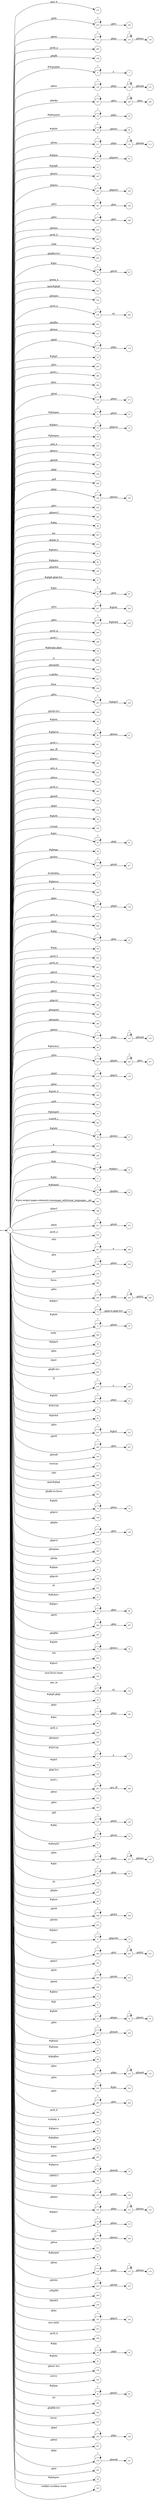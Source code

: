 digraph NFA {
  rankdir=LR;
  node [shape=circle, fontsize=10];
  __start [shape=point, label=""];
  __start -> 1;
  273 [label="273"];
  219 [label="219"];
  131 [label="131"];
  132 [label="132"];
  265 [label="265"];
  199 [label="199"];
  188 [label="188"];
  6 [label="6"];
  129 [label="129"];
  116 [label="116"];
  174 [label="174"];
  187 [label="187"];
  32 [label="32"];
  53 [label="53"];
  68 [label="68"];
  19 [label="19"];
  111 [label="111"];
  64 [label="64"];
  83 [label="83"];
  115 [label="115"];
  167 [label="167"];
  191 [label="191"];
  14 [label="14"];
  241 [label="241"];
  247 [label="247"];
  254 [label="254"];
  285 [label="285"];
  294 [label="294"];
  251 [label="251"];
  203 [label="203"];
  94 [label="94"];
  112 [label="112"];
  271 [label="271"];
  315 [label="315"];
  162 [label="162"];
  279 [label="279"];
  169 [label="169"];
  202 [label="202"];
  151 [label="151"];
  72 [label="72"];
  173 [label="173"];
  35 [label="35"];
  252 [label="252"];
  286 [label="286"];
  305 [label="305"];
  170 [label="170"];
  51 [label="51"];
  73 [label="73"];
  50 [label="50"];
  276 [label="276"];
  280 [label="280"];
  153 [label="153"];
  157 [label="157"];
  95 [label="95"];
  144 [label="144"];
  266 [label="266"];
  142 [label="142"];
  222 [label="222"];
  65 [label="65"];
  193 [label="193"];
  28 [label="28"];
  307 [label="307"];
  275 [label="275"];
  43 [label="43"];
  52 [label="52"];
  66 [label="66"];
  76 [label="76"];
  182 [label="182"];
  159 [label="159"];
  37 [label="37"];
  96 [label="96"];
  227 [label="227"];
  229 [label="229"];
  284 [label="284"];
  290 [label="290"];
  59 [label="59"];
  292 [label="292"];
  161 [label="161"];
  301 [label="301"];
  309 [label="309"];
  225 [label="225"];
  158 [label="158"];
  39 [label="39"];
  80 [label="80"];
  281 [label="281"];
  277 [label="277"];
  190 [label="190"];
  207 [label="207"];
  288 [label="288"];
  272 [label="272"];
  149 [label="149"];
  282 [label="282"];
  127 [label="127"];
  148 [label="148"];
  128 [label="128"];
  143 [label="143"];
  172 [label="172"];
  264 [label="264"];
  136 [label="136"];
  44 [label="44"];
  318 [label="318"];
  90 [label="90"];
  56 [label="56"];
  216 [label="216"];
  2 [label="2"];
  77 [label="77"];
  300 [label="300"];
  298 [label="298"];
  177 [label="177"];
  270 [label="270"];
  5 [label="5"];
  208 [label="208"];
  63 [label="63"];
  122 [label="122"];
  31 [label="31"];
  99 [label="99"];
  74 [label="74"];
  283 [label="283"];
  291 [label="291"];
  70 [label="70"];
  223 [label="223"];
  274 [label="274"];
  166 [label="166"];
  180 [label="180"];
  110 [label="110"];
  49 [label="49"];
  195 [label="195"];
  220 [label="220"];
  164 [label="164"];
  160 [label="160"];
  217 [label="217"];
  117 [label="117"];
  98 [label="98"];
  235 [label="235"];
  175 [label="175"];
  242 [label="242"];
  257 [label="257"];
  236 [label="236"];
  100 [label="100"];
  259 [label="259"];
  267 [label="267"];
  55 [label="55"];
  303 [label="303"];
  26 [label="26"];
  250 [label="250"];
  313 [label="313"];
  256 [label="256"];
  9 [label="9"];
  11 [label="11"];
  48 [label="48"];
  101 [label="101"];
  198 [label="198"];
  211 [label="211"];
  278 [label="278"];
  297 [label="297"];
  18 [label="18"];
  168 [label="168"];
  171 [label="171"];
  176 [label="176"];
  218 [label="218"];
  246 [label="246"];
  228 [label="228"];
  308 [label="308"];
  81 [label="81"];
  238 [label="238"];
  75 [label="75"];
  17 [label="17"];
  306 [label="306"];
  38 [label="38"];
  147 [label="147"];
  311 [label="311"];
  200 [label="200"];
  107 [label="107"];
  21 [label="21"];
  3 [label="3"];
  40 [label="40"];
  231 [label="231"];
  25 [label="25"];
  260 [label="260"];
  150 [label="150"];
  317 [label="317"];
  234 [label="234"];
  248 [label="248"];
  24 [label="24"];
  296 [label="296"];
  314 [label="314"];
  201 [label="201"];
  212 [label="212"];
  13 [label="13"];
  30 [label="30"];
  196 [label="196"];
  138 [label="138"];
  192 [label="192"];
  97 [label="97"];
  197 [label="197"];
  163 [label="163"];
  133 [label="133"];
  146 [label="146"];
  61 [label="61"];
  194 [label="194"];
  316 [label="316"];
  1 [label="1"];
  41 [label="41"];
  67 [label="67"];
  206 [label="206"];
  204 [label="204"];
  15 [label="15"];
  293 [label="293"];
  124 [label="124"];
  87 [label="87"];
  121 [label="121"];
  102 [label="102"];
  109 [label="109"];
  36 [label="36"];
  113 [label="113"];
  34 [label="34"];
  186 [label="186"];
  179 [label="179"];
  91 [label="91"];
  232 [label="232"];
  86 [label="86"];
  268 [label="268"];
  108 [label="108"];
  7 [label="7"];
  165 [label="165"];
  4 [label="4"];
  45 [label="45"];
  145 [label="145"];
  287 [label="287"];
  27 [label="27"];
  226 [label="226"];
  152 [label="152"];
  224 [label="224"];
  135 [label="135"];
  33 [label="33"];
  57 [label="57"];
  126 [label="126"];
  215 [label="215"];
  92 [label="92"];
  106 [label="106"];
  20 [label="20"];
  130 [label="130"];
  137 [label="137"];
  88 [label="88"];
  239 [label="239"];
  258 [label="258"];
  134 [label="134"];
  213 [label="213"];
  71 [label="71"];
  249 [label="249"];
  155 [label="155"];
  209 [label="209"];
  139 [label="139"];
  154 [label="154"];
  10 [label="10"];
  12 [label="12"];
  141 [label="141"];
  8 [label="8"];
  16 [label="16"];
  189 [label="189"];
  230 [label="230"];
  237 [label="237"];
  23 [label="23"];
  243 [label="243"];
  93 [label="93"];
  46 [label="46"];
  60 [label="60"];
  84 [label="84"];
  123 [label="123"];
  233 [label="233"];
  244 [label="244"];
  54 [label="54"];
  263 [label="263"];
  269 [label="269"];
  302 [label="302"];
  82 [label="82"];
  85 [label="85"];
  79 [label="79"];
  89 [label="89"];
  22 [label="22"];
  255 [label="255"];
  78 [label="78"];
  261 [label="261"];
  178 [label="178"];
  104 [label="104"];
  183 [label="183"];
  120 [label="120"];
  240 [label="240"];
  69 [label="69"];
  245 [label="245"];
  253 [label="253"];
  47 [label="47"];
  114 [label="114"];
  214 [label="214"];
  299 [label="299"];
  105 [label="105"];
  181 [label="181"];
  125 [label="125"];
  312 [label="312"];
  119 [label="119"];
  184 [label="184"];
  118 [label="118"];
  289 [label="289"];
  29 [label="29"];
  42 [label="42"];
  156 [label="156"];
  304 [label="304"];
  62 [label="62"];
  295 [label="295"];
  205 [label="205"];
  310 [label="310"];
  210 [label="210"];
  185 [label="185"];
  221 [label="221"];
  140 [label="140"];
  262 [label="262"];
  58 [label="58"];
  103 [label="103"];
  { node [shape=doublecircle]; 2 3 5 7 8 10 11 12 14 16 18 20 22 25 27 28 30 32 34 35 36 37 38 39 40 41 42 43 44 45 46 47 49 50 52 54 55 56 57 58 59 60 61 63 65 66 68 70 72 74 76 77 79 81 82 83 84 85 86 87 88 89 91 93 95 97 98 99 100 101 102 103 104 105 106 108 110 113 116 119 122 125 128 131 134 136 137 139 141 143 144 145 146 147 148 149 150 151 152 153 154 155 156 157 158 159 160 161 162 163 164 165 166 167 169 171 172 174 176 178 180 182 184 186 189 190 192 193 194 195 196 197 198 199 200 201 202 203 204 205 207 208 210 212 213 215 217 218 220 221 222 223 224 226 228 230 232 234 237 240 242 244 246 248 251 252 253 254 255 256 257 259 261 262 264 265 266 267 268 269 270 271 272 273 274 275 276 277 278 280 281 282 283 284 285 286 288 289 290 291 292 293 294 295 296 298 299 300 301 302 303 304 305 306 307 308 309 310 311 312 313 314 315 316 317 318 }
  1 -> 2 [label="#GBMPAL"];
  1 -> 3 [label="#SIvCob"];
  1 -> 4 [label="#SIvCob"];
  4 -> 4 [label="*"];
  4 -> 5 [label="a"];
  1 -> 6 [label="#WqQANb"];
  6 -> 6 [label="*"];
  6 -> 7 [label="a"];
  1 -> 8 [label="#gb"];
  1 -> 9 [label="#gb"];
  9 -> 9 [label="*"];
  9 -> 10 [label="#gbprc"];
  1 -> 11 [label="#gbb"];
  1 -> 12 [label="#gbbw"];
  1 -> 13 [label="#gbd4"];
  13 -> 13 [label="*"];
  13 -> 14 [label=".gbmc"];
  1 -> 15 [label="#gbd4"];
  15 -> 15 [label="*"];
  15 -> 16 [label=".gbmcc"];
  1 -> 17 [label="#gbd4"];
  17 -> 17 [label="*"];
  17 -> 18 [label=".gbmh"];
  1 -> 19 [label="#gbd4"];
  19 -> 19 [label="*"];
  19 -> 20 [label=".gbmtc"];
  1 -> 21 [label="#gbd4"];
  21 -> 21 [label="*"];
  21 -> 22 [label=".gbpc"];
  1 -> 23 [label="#gbd4"];
  23 -> 23 [label="*"];
  23 -> 24 [label=".gbpgs"];
  24 -> 24 [label="*"];
  24 -> 25 [label=".gbmtc"];
  1 -> 26 [label="#gbd4"];
  26 -> 26 [label="*"];
  26 -> 27 [label=".gbsbic"];
  1 -> 28 [label="#gbg"];
  1 -> 29 [label="#gbg"];
  29 -> 29 [label="*"];
  29 -> 30 [label=".gbgt"];
  1 -> 31 [label="#gbg"];
  31 -> 31 [label="*"];
  31 -> 32 [label=".gbm"];
  1 -> 33 [label="#gbg"];
  33 -> 33 [label="*"];
  33 -> 34 [label=".gbtcb"];
  1 -> 35 [label="#gbg5"];
  1 -> 36 [label="#gbg6.gbgt"];
  1 -> 37 [label="#gbg6.gbgt-hvr"];
  1 -> 38 [label="#gbgs5"];
  1 -> 39 [label="#gbi4i"];
  1 -> 40 [label="#gbi4id"];
  1 -> 41 [label="#gbi4m1"];
  1 -> 42 [label="#gbi4s"];
  1 -> 43 [label="#gbi4s1"];
  1 -> 44 [label="#gbi4t"];
  1 -> 45 [label="#gbi5"];
  1 -> 46 [label="#gbmm"];
  1 -> 47 [label="#gbmpal"];
  1 -> 48 [label="#gbmpal"];
  48 -> 48 [label="*"];
  48 -> 49 [label=".gbqfbb"];
  1 -> 50 [label="#gbmpas"];
  1 -> 51 [label="#gbmpas"];
  51 -> 51 [label="*"];
  51 -> 52 [label=".gbmt"];
  1 -> 53 [label="#gbmpasb"];
  53 -> 53 [label="*"];
  53 -> 54 [label=".gbps"];
  1 -> 55 [label="#gbmpdv"];
  1 -> 56 [label="#gbmpi"];
  1 -> 57 [label="#gbmpid"];
  1 -> 58 [label="#gbmpiw"];
  1 -> 59 [label="#gbmplp.gbps"];
  1 -> 60 [label="#gbmps"];
  1 -> 61 [label="#gbpm"];
  1 -> 62 [label="#gbpm"];
  62 -> 62 [label="*"];
  62 -> 63 [label=".gbml1"];
  1 -> 64 [label="#gbpm"];
  64 -> 64 [label="*"];
  64 -> 65 [label=".gbpmtc"];
  1 -> 66 [label="#gbpms"];
  1 -> 67 [label="#gbprc"];
  67 -> 67 [label="*"];
  67 -> 68 [label=".gbm"];
  1 -> 69 [label="#gbprc"];
  69 -> 69 [label="*"];
  69 -> 70 [label=".gbmc"];
  1 -> 71 [label="#gbprc"];
  71 -> 71 [label="*"];
  71 -> 72 [label=".gbprcbc"];
  1 -> 73 [label="#gbprc"];
  73 -> 73 [label="*"];
  73 -> 74 [label=".gbprcx"];
  1 -> 75 [label="#gbprc"];
  75 -> 75 [label="*"];
  75 -> 76 [label=".gbprcx.gbgt-hvr"];
  1 -> 77 [label="#gbprca"];
  1 -> 78 [label="#gbprca"];
  78 -> 78 [label="*"];
  78 -> 79 [label=".gbmab"];
  1 -> 80 [label="#gbprca"];
  80 -> 80 [label="*"];
  80 -> 81 [label=".gbmac"];
  1 -> 82 [label="#gbprcs"];
  1 -> 83 [label="#gbqfb"];
  1 -> 84 [label="#gbqfbw"];
  1 -> 85 [label="#gbqfqw"];
  1 -> 86 [label="#gbs"];
  1 -> 87 [label="#gbx3"];
  1 -> 88 [label="#gbx4"];
  1 -> 89 [label="#gbz"];
  1 -> 90 [label="#gbz"];
  90 -> 90 [label="*"];
  90 -> 91 [label=".gbgt"];
  1 -> 92 [label="#gbz"];
  92 -> 92 [label="*"];
  92 -> 93 [label=".gbm"];
  1 -> 94 [label="#gbz"];
  94 -> 94 [label="*"];
  94 -> 95 [label=".gbtcb"];
  1 -> 96 [label="#gbz"];
  96 -> 96 [label="*"];
  96 -> 97 [label=".gbzt"];
  1 -> 98 [label="#gbztms1"];
  1 -> 99 [label="#gog"];
  1 -> 100 [label="#gssb_b"];
  1 -> 101 [label="#gws-output-pages-elements-homepage_additional_languages__als"];
  1 -> 102 [label="-moz-focus-inner"];
  1 -> 103 [label="-webkit-scrollbar-track"];
  1 -> 104 [label=".GBMCC"];
  1 -> 105 [label=".H6sW5"];
  1 -> 106 [label=".ds"];
  1 -> 107 [label=".fl"];
  107 -> 107 [label="*"];
  107 -> 108 [label="a"];
  1 -> 109 [label=".gac_m"];
  109 -> 109 [label="*"];
  109 -> 110 [label="td"];
  1 -> 111 [label=".gbem"];
  111 -> 111 [label="*"];
  111 -> 112 [label=".gbgs"];
  112 -> 112 [label="*"];
  112 -> 113 [label=".gbmab"];
  1 -> 114 [label=".gbem"];
  114 -> 114 [label="*"];
  114 -> 115 [label=".gbgs"];
  115 -> 115 [label="*"];
  115 -> 116 [label=".gbmac"];
  1 -> 117 [label=".gbemi"];
  117 -> 117 [label="*"];
  117 -> 118 [label=".gbgs"];
  118 -> 118 [label="*"];
  118 -> 119 [label=".gbmab"];
  1 -> 120 [label=".gbemi"];
  120 -> 120 [label="*"];
  120 -> 121 [label=".gbgs"];
  121 -> 121 [label="*"];
  121 -> 122 [label=".gbmac"];
  1 -> 123 [label=".gbes"];
  123 -> 123 [label="*"];
  123 -> 124 [label=".gbgs"];
  124 -> 124 [label="*"];
  124 -> 125 [label=".gbmab"];
  1 -> 126 [label=".gbes"];
  126 -> 126 [label="*"];
  126 -> 127 [label=".gbgs"];
  127 -> 127 [label="*"];
  127 -> 128 [label=".gbmac"];
  1 -> 129 [label=".gbesi"];
  129 -> 129 [label="*"];
  129 -> 130 [label=".gbgs"];
  130 -> 130 [label="*"];
  130 -> 131 [label=".gbmab"];
  1 -> 132 [label=".gbesi"];
  132 -> 132 [label="*"];
  132 -> 133 [label=".gbgs"];
  133 -> 133 [label="*"];
  133 -> 134 [label=".gbmac"];
  1 -> 135 [label=".gbf"];
  135 -> 135 [label="*"];
  135 -> 136 [label=".gbmt"];
  1 -> 137 [label=".gbg4a"];
  1 -> 138 [label=".gbg4a"];
  138 -> 138 [label="*"];
  138 -> 139 [label=".gbts"];
  1 -> 140 [label=".gbgs"];
  140 -> 140 [label="*"];
  140 -> 141 [label=".gbmab"];
  1 -> 142 [label=".gbgs"];
  142 -> 142 [label="*"];
  142 -> 143 [label=".gbmac"];
  1 -> 144 [label=".gbgt"];
  1 -> 145 [label=".gbgt-hvr"];
  1 -> 146 [label=".gbi4p"];
  1 -> 147 [label=".gbm"];
  1 -> 148 [label=".gbm0l"];
  1 -> 149 [label=".gbma"];
  1 -> 150 [label=".gbmab"];
  1 -> 151 [label=".gbmac"];
  1 -> 152 [label=".gbmc"];
  1 -> 153 [label=".gbmcc"];
  1 -> 154 [label=".gbmh"];
  1 -> 155 [label=".gbml1"];
  1 -> 156 [label=".gbml1-hvr"];
  1 -> 157 [label=".gbmlb"];
  1 -> 158 [label=".gbmlb-hvr"];
  1 -> 159 [label=".gbmlbw"];
  1 -> 160 [label=".gbmpala"];
  1 -> 161 [label=".gbmpalb"];
  1 -> 162 [label=".gbmpia"];
  1 -> 163 [label=".gbmpiaa"];
  1 -> 164 [label=".gbmpiaw"];
  1 -> 165 [label=".gbmpnw"];
  1 -> 166 [label=".gbmt"];
  1 -> 167 [label=".gbmtc"];
  1 -> 168 [label=".gbn"];
  168 -> 168 [label="*"];
  168 -> 169 [label=".gbmt"];
  1 -> 170 [label=".gbnd"];
  170 -> 170 [label="*"];
  170 -> 171 [label=".gbmt"];
  1 -> 172 [label=".gbp0"];
  1 -> 173 [label=".gbp0"];
  173 -> 173 [label="*"];
  173 -> 174 [label=".gbps"];
  1 -> 175 [label=".gbp0"];
  175 -> 175 [label="*"];
  175 -> 176 [label=".gbps2"];
  1 -> 177 [label=".gbpc"];
  177 -> 177 [label="*"];
  177 -> 178 [label=".gbpd"];
  1 -> 179 [label=".gbpc"];
  179 -> 179 [label="*"];
  179 -> 180 [label=".gbps"];
  1 -> 181 [label=".gbpc"];
  181 -> 181 [label="*"];
  181 -> 182 [label=".gbps2"];
  1 -> 183 [label=".gbpd"];
  183 -> 183 [label="*"];
  183 -> 184 [label=".gbmt"];
  1 -> 185 [label=".gbpd"];
  185 -> 185 [label="*"];
  185 -> 186 [label=".gbps"];
  1 -> 187 [label=".gbpdjs"];
  187 -> 187 [label="*"];
  187 -> 188 [label=".gbto"];
  188 -> 188 [label="*"];
  188 -> 189 [label=".gbm"];
  1 -> 190 [label=".gbpmc"];
  1 -> 191 [label=".gbpmc"];
  191 -> 191 [label="*"];
  191 -> 192 [label=".gbpmtc"];
  1 -> 193 [label=".gbpms2"];
  1 -> 194 [label=".gbprcb"];
  1 -> 195 [label=".gbprcd"];
  1 -> 196 [label=".gbprci"];
  1 -> 197 [label=".gbprct"];
  1 -> 198 [label=".gbps2"];
  1 -> 199 [label=".gbqfb"];
  1 -> 200 [label=".gbqfb-hvr"];
  1 -> 201 [label=".gbqfb-no-focus"];
  1 -> 202 [label=".gbqfba"];
  1 -> 203 [label=".gbqfba-hvr"];
  1 -> 204 [label=".gbqfbb"];
  1 -> 205 [label=".gbqfbb-hvr"];
  1 -> 206 [label=".gbrtl"];
  206 -> 206 [label="*"];
  206 -> 207 [label=".gbm"];
  1 -> 208 [label=".gbsb"];
  1 -> 209 [label=".gbsb"];
  209 -> 209 [label="*"];
  209 -> 210 [label=".gbsbb"];
  1 -> 211 [label=".gbsb"];
  211 -> 211 [label="*"];
  211 -> 212 [label=".gbsbt"];
  1 -> 213 [label=".gbsbic"];
  1 -> 214 [label=".gbsbis"];
  214 -> 214 [label="*"];
  214 -> 215 [label=".gbsbb"];
  1 -> 216 [label=".gbsbis"];
  216 -> 216 [label="*"];
  216 -> 217 [label=".gbsbt"];
  1 -> 218 [label=".gbt"];
  1 -> 219 [label=".gbtb"];
  219 -> 219 [label="*"];
  219 -> 220 [label=".gbts"];
  1 -> 221 [label=".gbtb2"];
  1 -> 222 [label=".gbtc"];
  1 -> 223 [label=".gbtcb"];
  1 -> 224 [label=".gbto"];
  1 -> 225 [label=".gbto"];
  225 -> 225 [label="*"];
  225 -> 226 [label="#gbgs5"];
  1 -> 227 [label=".gbto"];
  227 -> 227 [label="*"];
  227 -> 228 [label="#gbi4i"];
  1 -> 229 [label=".gbto"];
  229 -> 229 [label="*"];
  229 -> 230 [label="#gbi4id"];
  1 -> 231 [label=".gbto"];
  231 -> 231 [label="*"];
  231 -> 232 [label="#gbi5"];
  1 -> 233 [label=".gbto"];
  233 -> 233 [label="*"];
  233 -> 234 [label="#gbs"];
  1 -> 235 [label=".gbto"];
  235 -> 235 [label="*"];
  235 -> 236 [label=".gbg4a"];
  236 -> 236 [label="*"];
  236 -> 237 [label=".gbts"];
  1 -> 238 [label=".gbto"];
  238 -> 238 [label="*"];
  238 -> 239 [label=".gbgt"];
  239 -> 239 [label="*"];
  239 -> 240 [label=".gbtb2"];
  1 -> 241 [label=".gbto"];
  241 -> 241 [label="*"];
  241 -> 242 [label=".gbm"];
  1 -> 243 [label=".gbto"];
  243 -> 243 [label="*"];
  243 -> 244 [label=".gbmab"];
  1 -> 245 [label=".gbto"];
  245 -> 245 [label="*"];
  245 -> 246 [label=".gbmac"];
  1 -> 247 [label=".gbto"];
  247 -> 247 [label="*"];
  247 -> 248 [label=".gbts"];
  1 -> 249 [label=".gbto"];
  249 -> 249 [label="*"];
  249 -> 250 [label=".gbzt"];
  250 -> 250 [label="*"];
  250 -> 251 [label=".gbtb2"];
  1 -> 252 [label=".gbts"];
  1 -> 253 [label=".gbtsa"];
  1 -> 254 [label=".gbxms"];
  1 -> 255 [label=".gbxo"];
  1 -> 256 [label=".gbxv"];
  1 -> 257 [label=".gbxx"];
  1 -> 258 [label=".gbz0l"];
  258 -> 258 [label="*"];
  258 -> 259 [label=".gbtb2"];
  1 -> 260 [label=".gbz0l"];
  260 -> 260 [label="*"];
  260 -> 261 [label=".gbts"];
  1 -> 262 [label=".gbzt"];
  1 -> 263 [label=".gbzt"];
  263 -> 263 [label="*"];
  263 -> 264 [label=".gbts"];
  1 -> 265 [label=".gsdd_a"];
  1 -> 266 [label=".gsfi"];
  1 -> 267 [label=".gsfs"];
  1 -> 268 [label=".gsib_a"];
  1 -> 269 [label=".gsib_b"];
  1 -> 270 [label=".gsls_a"];
  1 -> 271 [label=".gsmq_a"];
  1 -> 272 [label=".gsn_a"];
  1 -> 273 [label=".gsn_b"];
  1 -> 274 [label=".gsn_c"];
  1 -> 275 [label=".gspqs_b"];
  1 -> 276 [label=".gsq_a"];
  1 -> 277 [label=".gss_ifl"];
  1 -> 278 [label=".gssb_a"];
  1 -> 279 [label=".gssb_a"];
  279 -> 279 [label="*"];
  279 -> 280 [label="td"];
  1 -> 281 [label=".gssb_c"];
  1 -> 282 [label=".gssb_e"];
  1 -> 283 [label=".gssb_f"];
  1 -> 284 [label=".gssb_g"];
  1 -> 285 [label=".gssb_h"];
  1 -> 286 [label=".gssb_i"];
  1 -> 287 [label=".gssb_i"];
  287 -> 287 [label="*"];
  287 -> 288 [label=".gss_ifl"];
  1 -> 289 [label=".gssb_k"];
  1 -> 290 [label=".gssb_l"];
  1 -> 291 [label=".gssb_m"];
  1 -> 292 [label=".h"];
  1 -> 293 [label=".lsb"];
  1 -> 294 [label=".lsbb"];
  1 -> 295 [label=".lst"];
  1 -> 296 [label=".sblc"];
  1 -> 297 [label=".sblc"];
  297 -> 297 [label="*"];
  297 -> 298 [label="a"];
  1 -> 299 [label=".z4hgWe"];
  1 -> 300 [label="a"];
  1 -> 301 [label="a.gbiba"];
  1 -> 302 [label="a.gspqs_a"];
  1 -> 303 [label="a.gssb_j"];
  1 -> 304 [label="active"];
  1 -> 305 [label="after"];
  1 -> 306 [label="body"];
  1 -> 307 [label="em"];
  1 -> 308 [label="focus"];
  1 -> 309 [label="form"];
  1 -> 310 [label="hover"];
  1 -> 311 [label="input"];
  1 -> 312 [label="last-child"];
  1 -> 313 [label="p"];
  1 -> 314 [label="span#gbg4"];
  1 -> 315 [label="span#gbg6"];
  1 -> 316 [label="td"];
  1 -> 317 [label="vertical"];
  1 -> 318 [label="visited"];
}

